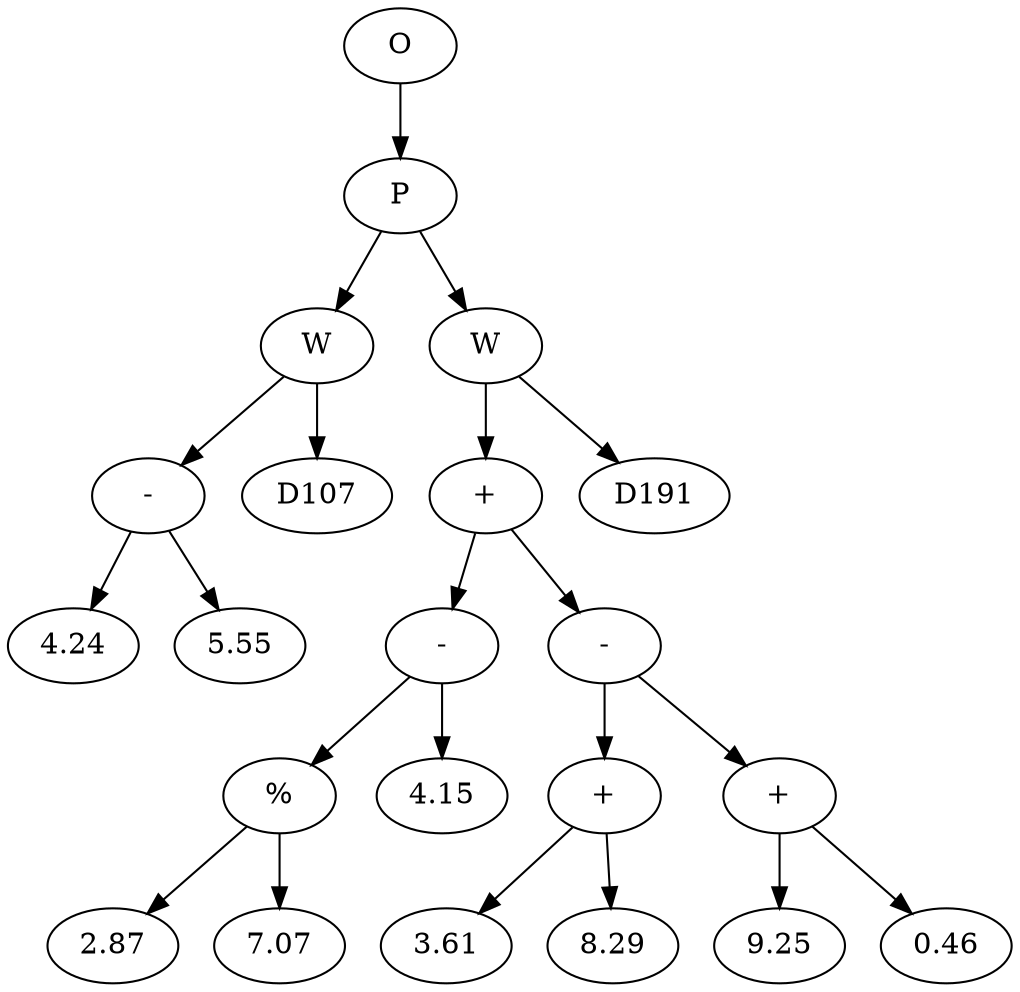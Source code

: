 // Tree
digraph {
	2865433 [label=O]
	2865434 [label=P]
	2865433 -> 2865434
	2865435 [label=W]
	2865434 -> 2865435
	2865436 [label="-"]
	2865435 -> 2865436
	2865437 [label=4.24]
	2865436 -> 2865437
	2865438 [label=5.55]
	2865436 -> 2865438
	2865439 [label=D107]
	2865435 -> 2865439
	2865440 [label=W]
	2865434 -> 2865440
	2865441 [label="+"]
	2865440 -> 2865441
	2865442 [label="-"]
	2865441 -> 2865442
	2865443 [label="%"]
	2865442 -> 2865443
	2865444 [label=2.87]
	2865443 -> 2865444
	2865445 [label=7.07]
	2865443 -> 2865445
	2865446 [label=4.15]
	2865442 -> 2865446
	2865447 [label="-"]
	2865441 -> 2865447
	2865448 [label="+"]
	2865447 -> 2865448
	2865449 [label=3.61]
	2865448 -> 2865449
	2865450 [label=8.29]
	2865448 -> 2865450
	2865451 [label="+"]
	2865447 -> 2865451
	2865452 [label=9.25]
	2865451 -> 2865452
	2865453 [label=0.46]
	2865451 -> 2865453
	2865454 [label=D191]
	2865440 -> 2865454
}

